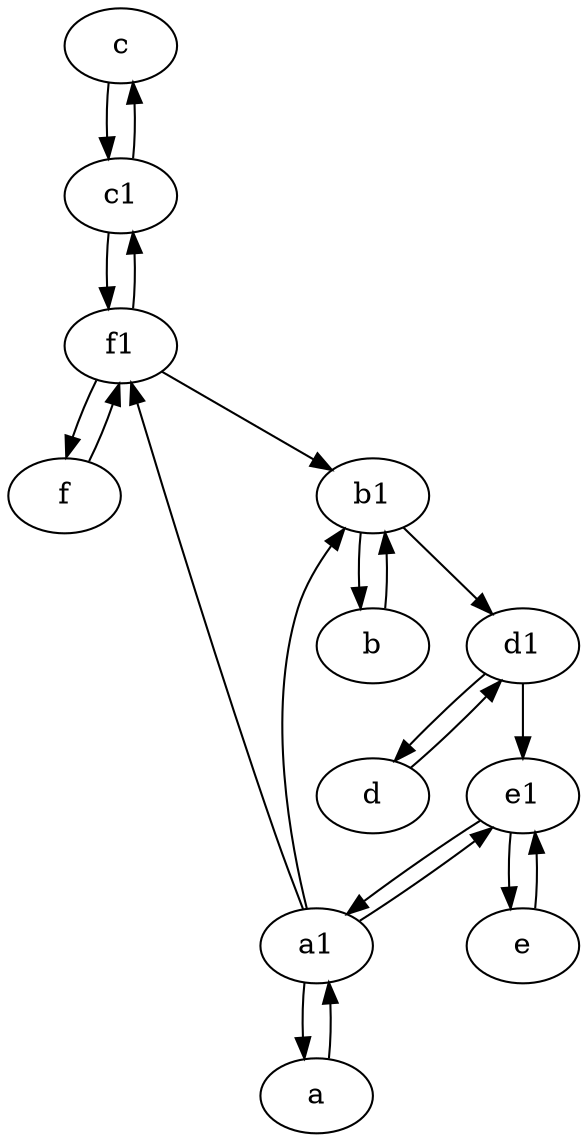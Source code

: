 digraph  {
	c [pos="20,10!"];
	a [pos="40,10!"];
	e [pos="30,50!"];
	e1 [pos="25,45!"];
	f1;
	b [pos="50,20!"];
	a1 [pos="40,15!"];
	d [pos="20,30!"];
	d1 [pos="25,30!"];
	c1 [pos="30,15!"];
	f [pos="15,45!"];
	b1 [pos="45,20!"];
	f1 -> f;
	e1 -> a1;
	a1 -> f1;
	c1 -> f1;
	b1 -> d1;
	d1 -> e1;
	e1 -> e;
	a1 -> a;
	b1 -> b;
	b -> b1;
	f1 -> b1;
	a -> a1;
	e -> e1;
	a1 -> b1;
	c1 -> c;
	c -> c1;
	f -> f1;
	d1 -> d;
	a1 -> e1;
	f1 -> c1;
	d -> d1;

	}